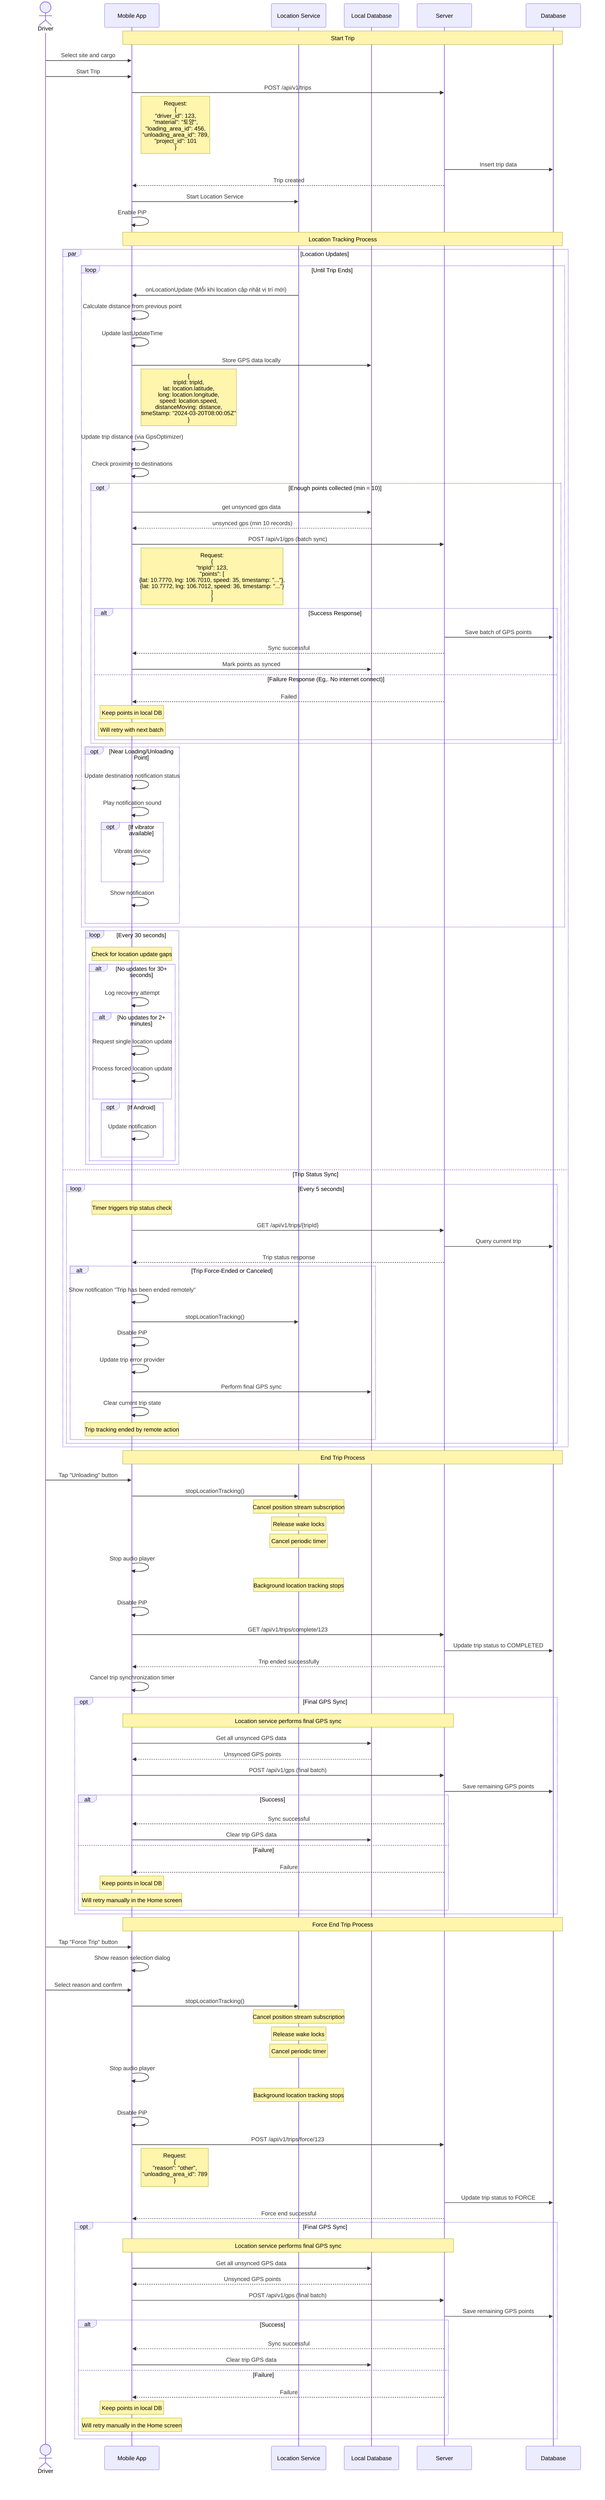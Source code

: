 sequenceDiagram
    actor U as Driver
    participant M as Mobile App
    participant LS as Location Service
    participant LDB as Local Database
    participant S as Server
    participant DB as Database

    Note over M,DB: Start Trip
    U->>M: Select site and cargo
    U->>M: Start Trip
    M->>S: POST /api/v1/trips
    Note right of M: Request:<br/>{<br/> "driver_id": 123,<br/> "material": "토양",<br/> "loading_area_id": 456,<br/> "unloading_area_id": 789,<br/> "project_id": 101<br/>}
    S->>DB: Insert trip data
    S-->>M: Trip created
    M->>LS: Start Location Service
    M->>M: Enable PiP

    Note over M,DB: Location Tracking Process

    par Location Updates
        loop Until Trip Ends
            LS->>M: onLocationUpdate (Mỗi khi location cập nhật vị trí mới)
            
            M->>M: Calculate distance from previous point
            M->>M: Update lastUpdateTime
            M->>LDB: Store GPS data locally
            Note right of M: {<br/> tripId: tripId,<br/> lat: location.latitude,<br/> long: location.longitude,<br/> speed: location.speed,<br/> distanceMoving: distance,<br/> timeStamp: "2024-03-20T08:00:05Z"<br/>}
            
            M->>M: Update trip distance (via GpsOptimizer)
            M->>M: Check proximity to destinations
            
            opt Enough points collected (min = 10)
                M->>LDB: get unsynced gps data
                LDB-->>M: unsynced gps (min 10 records) 
                M->>S: POST /api/v1/gps (batch sync)
                Note right of M: Request:<br/>{<br/> "tripId": 123,<br/> "points": [<br/> {lat: 10.7770, lng: 106.7010, speed: 35, timestamp: "..."}, <br/> {lat: 10.7772, lng: 106.7012, speed: 36, timestamp: "..."}<br/> ]<br/>}

                alt Success Response
                    S->>DB: Save batch of GPS points
                    S-->>M: Sync successful
                    M->>LDB: Mark points as synced
                else Failure Response (Eg,. No internet connect)
                    S-->>M: Failed
                    Note over M: Keep points in local DB
                    Note over M: Will retry with next batch
                end
            end
            
            opt Near Loading/Unloading Point
                M->>M: Update destination notification status
                M->>M: Play notification sound
                opt If vibrator available
                    M->>M: Vibrate device
                end
                M->>M: Show notification
            end
        end
        
        loop Every 30 seconds
            Note over M: Check for location update gaps
            alt No updates for 30+ seconds
                M->>M: Log recovery attempt
                
                alt No updates for 2+ minutes
                    M->>M: Request single location update
                    M->>M: Process forced location update
                end
                
                opt If Android
                    M->>M: Update notification
                end
            end
        end
    and Trip Status Sync
        loop Every 5 seconds
            Note over M: Timer triggers trip status check
            M->>S: GET /api/v1/trips/{tripId}
            S->>DB: Query current trip
            S-->>M: Trip status response
            
            alt Trip Force-Ended or Canceled
                M->>M: Show notification "Trip has been ended remotely"
                M->>LS: stopLocationTracking()
                M->>M: Disable PiP
                M->>M: Update trip error provider
                M->>LDB: Perform final GPS sync
                M->>M: Clear current trip state
                Note over M: Trip tracking ended by remote action
            end
        end
    end

    Note over M,DB: End Trip Process
    U->>M: Tap "Unloading" button
    
    M->>LS: stopLocationTracking()
    Note over LS: Cancel position stream subscription
    Note over LS: Release wake locks
    Note over LS: Cancel periodic timer
    M->>M: Stop audio player
    Note over LS: Background location tracking stops
    M->>M: Disable PiP
    
    M->>S: GET /api/v1/trips/complete/123
    S->>DB: Update trip status to COMPLETED
    S-->>M: Trip ended successfully
    M->>M: Cancel trip synchronization timer
    
    opt Final GPS Sync
        Note over M,S: Location service performs final GPS sync
        M->>LDB: Get all unsynced GPS data
        LDB-->>M: Unsynced GPS points
        M->>S: POST /api/v1/gps (final batch)
        S->>DB: Save remaining GPS points
        
        alt Success
            S-->>M: Sync successful
            M->>LDB: Clear trip GPS data
        else Failure
            S-->>M: Failure
            Note over M: Keep points in local DB
            Note over M: Will retry manually in the Home screen
        end
    end

    Note over M,DB: Force End Trip Process
    U->>M: Tap "Force Trip" button

    M->>M: Show reason selection dialog
    U->>M: Select reason and confirm
    
    M->>LS: stopLocationTracking()
    Note over LS: Cancel position stream subscription
    Note over LS: Release wake locks
    Note over LS: Cancel periodic timer
    M->>M: Stop audio player
    Note over LS: Background location tracking stops
    M->>M: Disable PiP

    M->>S: POST /api/v1/trips/force/123
    Note right of M: Request:<br/>{<br/> "reason": "other",<br/> "unloading_area_id": 789<br/>}
    
    S->>DB: Update trip status to FORCE
    S-->>M: Force end successful
    
    opt Final GPS Sync
        Note over M,S: Location service performs final GPS sync
        M->>LDB: Get all unsynced GPS data
        LDB-->>M: Unsynced GPS points
        M->>S: POST /api/v1/gps (final batch)
        S->>DB: Save remaining GPS points

        alt Success
            S-->>M: Sync successful
            M->>LDB: Clear trip GPS data
        else Failure
            S-->>M: Failure
            Note over M: Keep points in local DB
            Note over M: Will retry manually in the Home screen
        end
    end